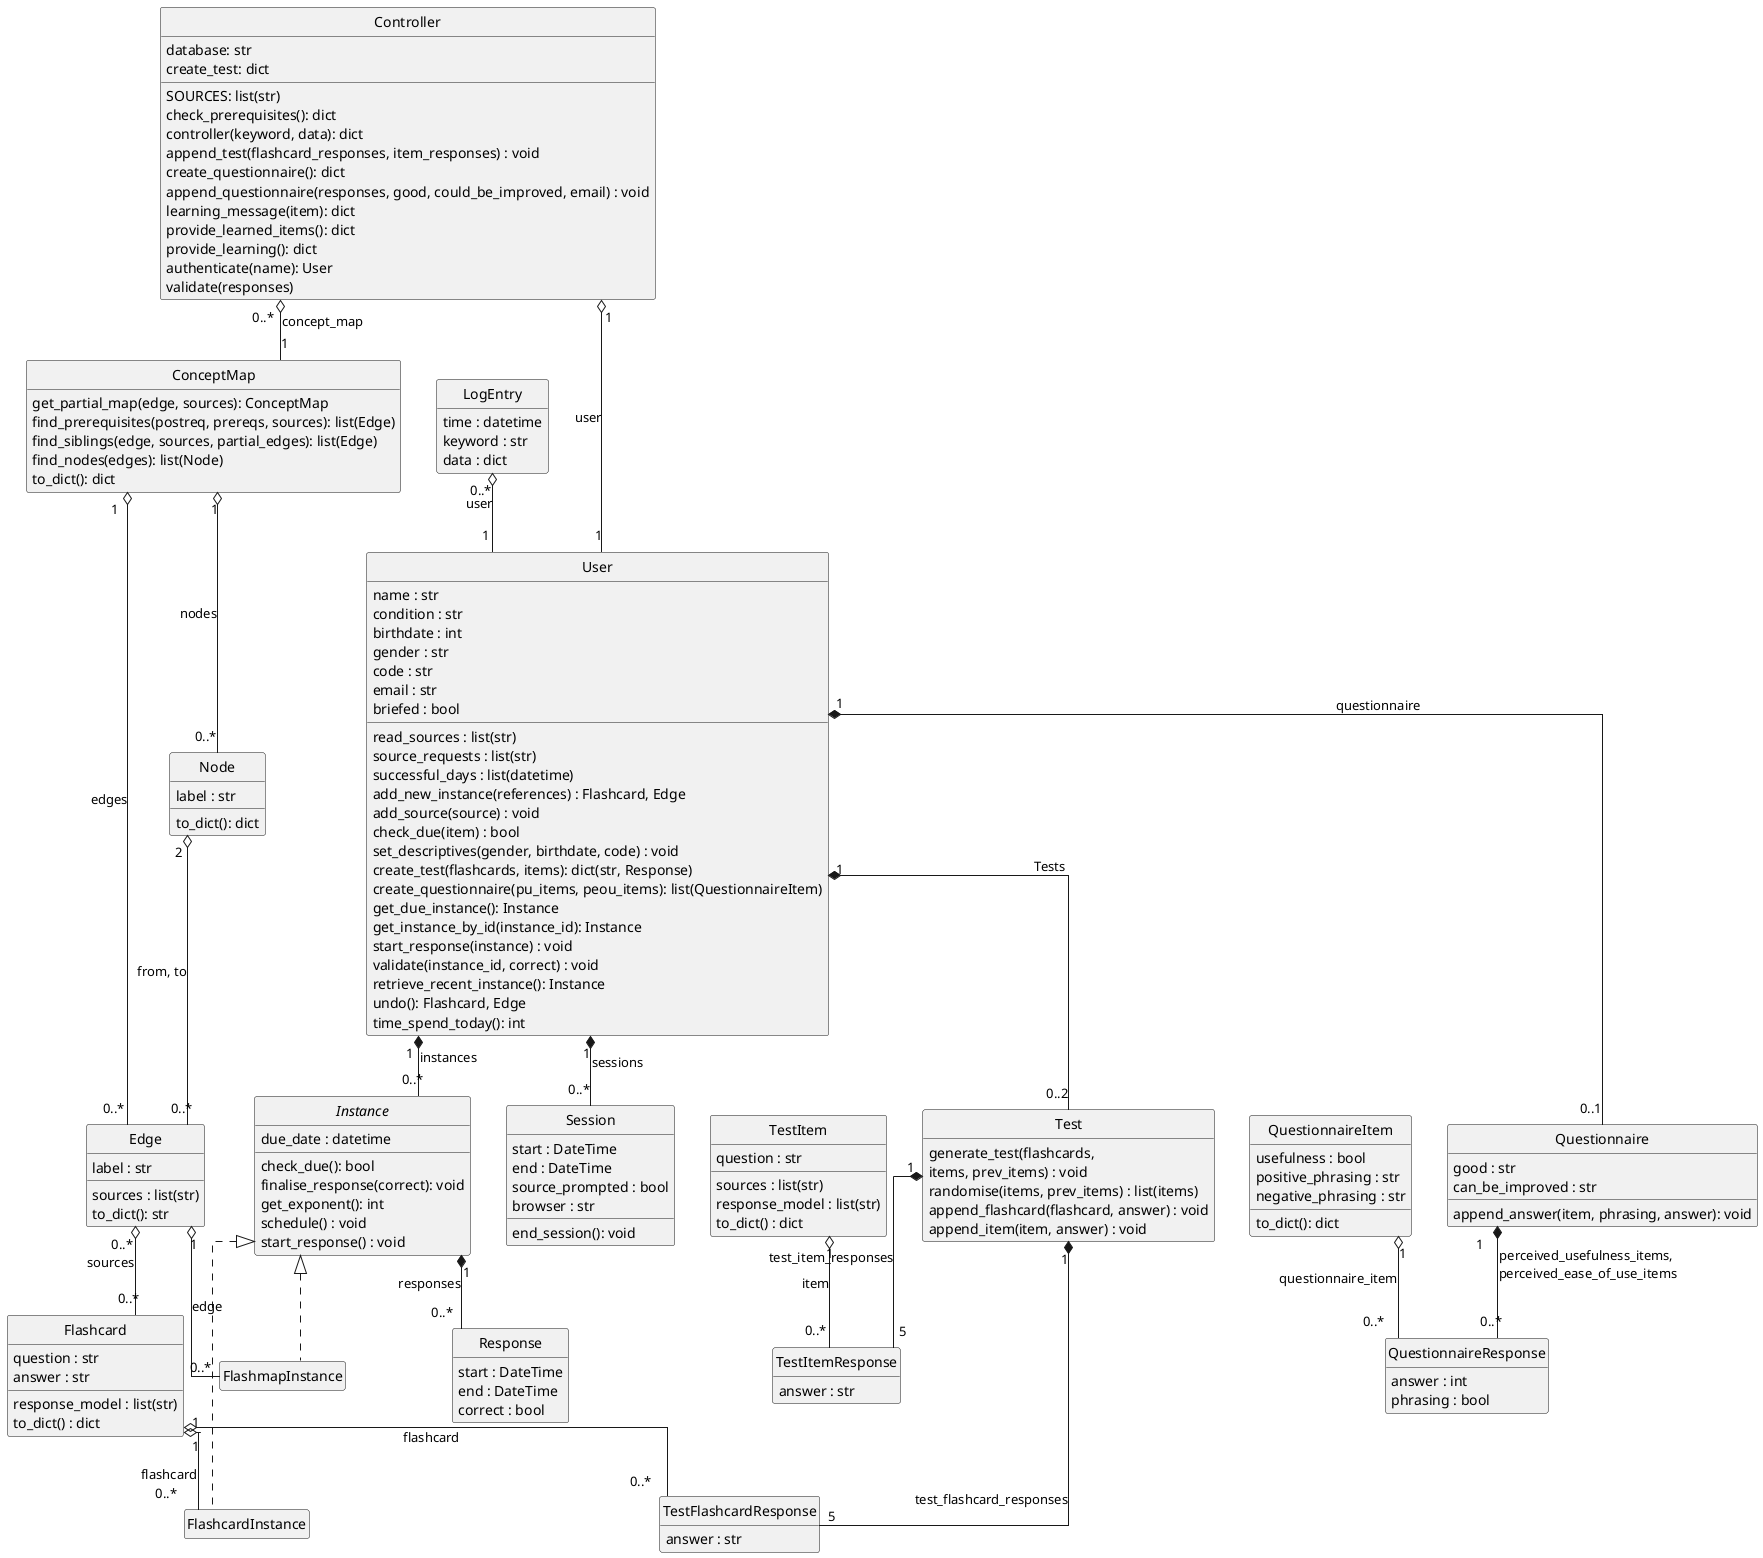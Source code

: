@startuml
hide empty members
hide circle
skinparam linetype ortho

class Controller {
    database: str
    SOURCES: list(str)
    check_prerequisites(): dict
    controller(keyword, data): dict
    create_test: dict
    append_test(flashcard_responses, item_responses) : void
    create_questionnaire(): dict
    append_questionnaire(responses, good, could_be_improved, email) : void
    learning_message(item): dict
    provide_learned_items(): dict
    provide_learning(): dict
    authenticate(name): User
    validate(responses) 
}

class ConceptMap {
    get_partial_map(edge, sources): ConceptMap
    find_prerequisites(postreq, prereqs, sources): list(Edge)
    find_siblings(edge, sources, partial_edges): list(Edge)
    find_nodes(edges): list(Node)
    to_dict(): dict
}

Controller "0..*" o-- "1" ConceptMap : concept_map

class Node {
    label : str
    to_dict(): dict
}

ConceptMap "1" o-- "0..*" Node : nodes

class Edge {
    label : str
    sources : list(str)
    to_dict(): str
}

ConceptMap "1" o-- "0..*" Edge : edges
Node "2" o-- "0..*" Edge : from, to

class Flashcard {
    question : str
    answer : str
    response_model : list(str)
    to_dict() : dict
}

Edge "0..*" o-- "0..*" Flashcard : sources 

class User {
    name : str
    condition : str
    birthdate : int
    read_sources : list(str)
    gender : str
    code : str
    email : str
    source_requests : list(str)
    successful_days : list(datetime)
    briefed : bool
    add_new_instance(references) : Flashcard, Edge
    add_source(source) : void
    check_due(item) : bool
    set_descriptives(gender, birthdate, code) : void
    create_test(flashcards, items): dict(str, Response)
    create_questionnaire(pu_items, peou_items): list(QuestionnaireItem)
    get_due_instance(): Instance
    get_instance_by_id(instance_id): Instance
    start_response(instance) : void
    validate(instance_id, correct) : void
    retrieve_recent_instance(): Instance
    undo(): Flashcard, Edge
    time_spend_today(): int
}

Controller "1" o-- "1" User : user

class LogEntry {
    time : datetime
    keyword : str
    data : dict
}

LogEntry "0..*" o-- "1" User : user

class Test {
    generate_test(flashcards,\nitems, prev_items) : void
    randomise(items, prev_items) : list(items)
    append_flashcard(flashcard, answer) : void
    append_item(item, answer) : void
}

User "1" *-- "0..2" Test : Tests

class TestItem {
    question : str
    sources : list(str)
    response_model : list(str)
    to_dict() : dict
}


class TestItemResponse {
    answer : str
}

Test "1" *-- "5" TestItemResponse : test_item_responses
TestItem "1" o-- "0..*" TestItemResponse : item

class TestFlashcardResponse {
    answer : str
}

Test "1" *-- "5" TestFlashcardResponse: test_flashcard_responses
Flashcard "1" o-- "0..*" TestFlashcardResponse : flashcard

class QuestionnaireItem {
    usefulness : bool
    positive_phrasing : str
    negative_phrasing : str
    to_dict(): dict
}

class Questionnaire {
    good : str
    can_be_improved : str
    append_answer(item, phrasing, answer): void
}
    
User "1" *-- "0..1" Questionnaire : questionnaire

class QuestionnaireResponse {
    answer : int
    phrasing : bool
}

Questionnaire "1" *-- "0..*" QuestionnaireResponse : perceived_usefulness_items, \nperceived_ease_of_use_items
QuestionnaireItem "1" o-- "0..*" QuestionnaireResponse : questionnaire_item

abstract class Instance {
    due_date : datetime
    check_due(): bool
    finalise_response(correct): void
    get_exponent(): int
    schedule() : void
    start_response() : void
}

User "1" *-- "0..*" Instance : instances

class FlashcardInstance

Instance <|.. FlashcardInstance
Flashcard "1" o-- "0..*" FlashcardInstance : flashcard

class FlashmapInstance

Instance <|.. FlashmapInstance
Edge "1" o-- "0..*" FlashmapInstance : edge

class Response {
    start : DateTime
    end : DateTime
    correct : bool
}

Instance "1" *-- "0..*" Response : responses

class Session {
    start : DateTime
    end : DateTime
    source_prompted : bool
    browser : str
    end_session(): void
}

User "1" *-- "0..*" Session : sessions

@enduml
